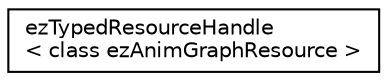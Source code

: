 digraph "Graphical Class Hierarchy"
{
 // LATEX_PDF_SIZE
  edge [fontname="Helvetica",fontsize="10",labelfontname="Helvetica",labelfontsize="10"];
  node [fontname="Helvetica",fontsize="10",shape=record];
  rankdir="LR";
  Node0 [label="ezTypedResourceHandle\l\< class ezAnimGraphResource \>",height=0.2,width=0.4,color="black", fillcolor="white", style="filled",URL="$d3/dd7/classez_typed_resource_handle.htm",tooltip=" "];
}
